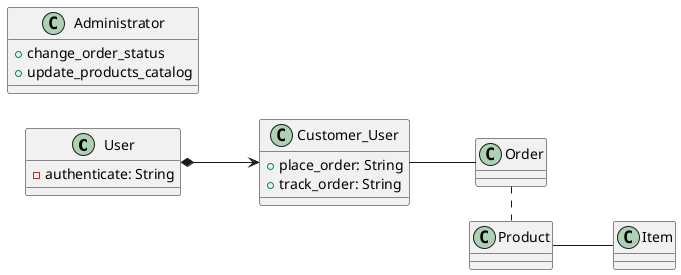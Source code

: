 @startuml design

left to right direction

class User{
    -authenticate: String 
}

class Customer_User{
    +place_order: String
    +track_order: String
}

class Product{

}

class Order{

}

class Item{

}

class Administrator{
    +change_order_status
    +update_products_catalog
}

User *--> Customer_User
Customer_User -- Order
Product -- Item
Order . Product 
@enduml